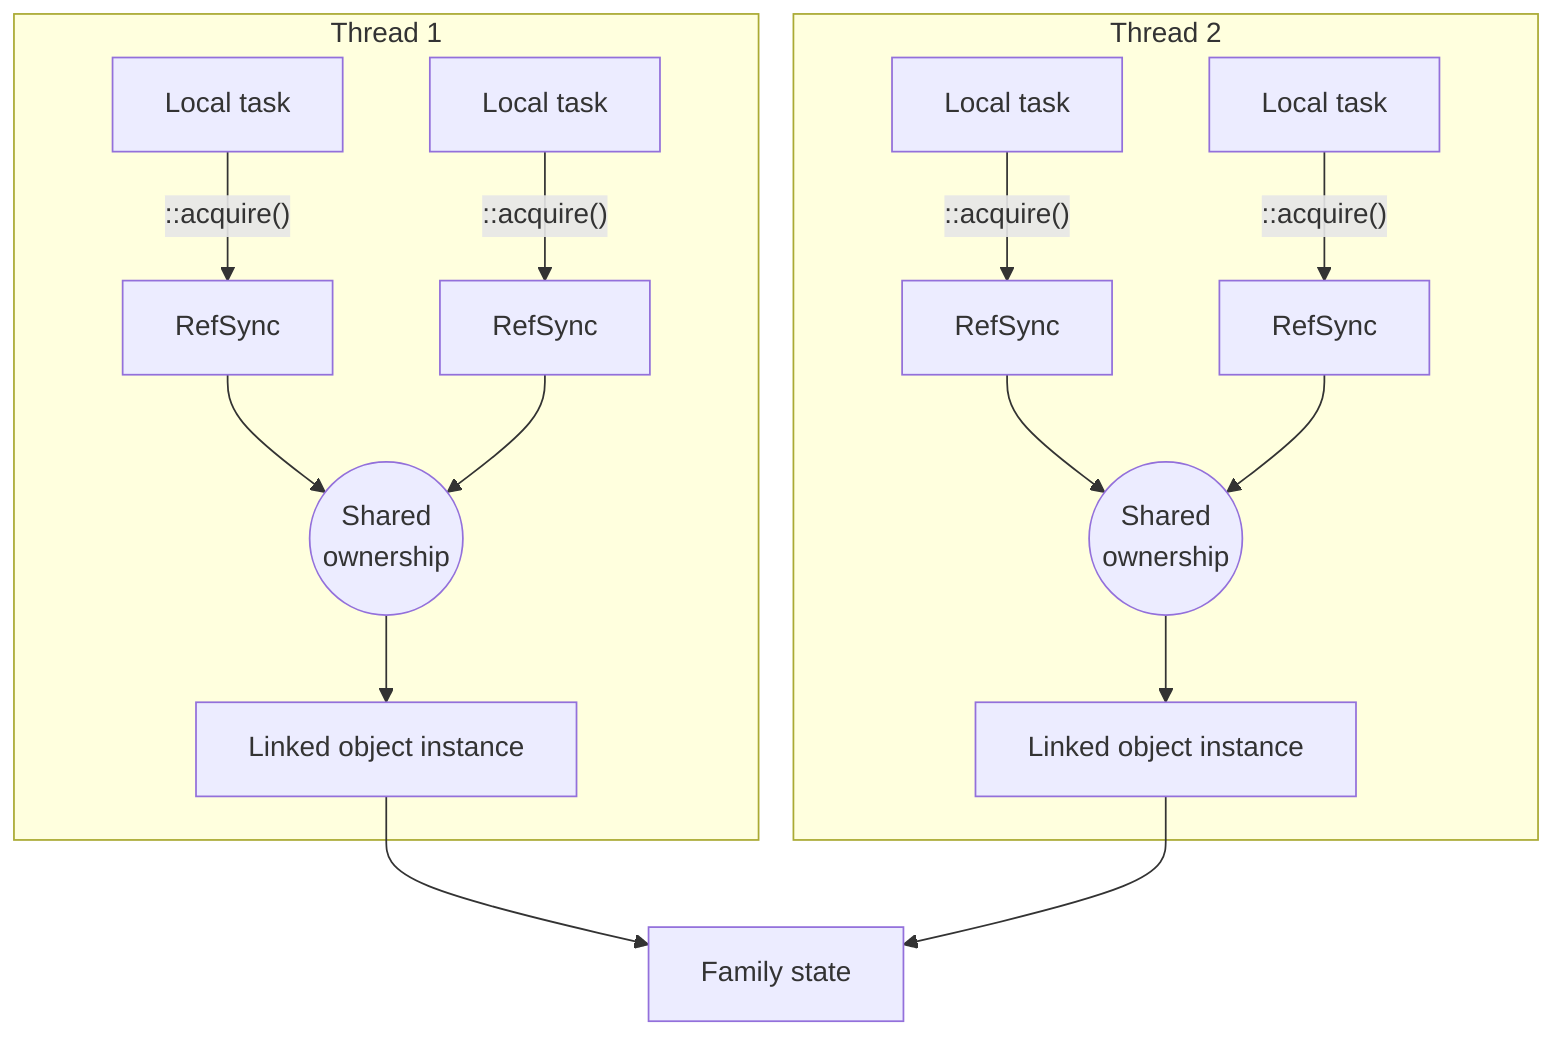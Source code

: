 graph TD
    subgraph Thread1[Thread 1]
        Task1a[Local task] -->|"::acquire()"| Local1a[RefSync]
        Task1b[Local task] -->|"::acquire()"| Local1b[RefSync]

        Local1a --> SharedOwnership((Shared<br/>ownership))
        Local1b --> SharedOwnership

        SharedOwnership --> Instance1[Linked object instance]
    end

    subgraph Thread2[Thread 2]
        Task2a[Local task] -->|"::acquire()"| Local2a[RefSync]
        Task2b[Local task] -->|"::acquire()"| Local2b[RefSync]

        Local2a --> SharedOwnership2((Shared<br/>ownership))
        Local2b --> SharedOwnership2

        SharedOwnership2 --> Instance2[Linked object instance]
    end

    Instance1 --> SharedState[Family state]
    Instance2 --> SharedState